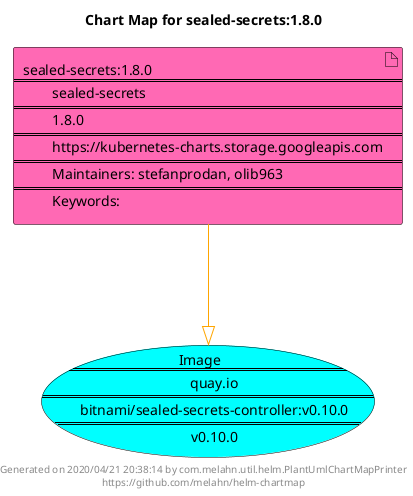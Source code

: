 @startuml
skinparam linetype ortho
skinparam backgroundColor white
skinparam usecaseBorderColor black
skinparam usecaseArrowColor LightSlateGray
skinparam artifactBorderColor black
skinparam artifactArrowColor LightSlateGray

title Chart Map for sealed-secrets:1.8.0

'There is one referenced Helm Chart
artifact "sealed-secrets:1.8.0\n====\n\tsealed-secrets\n====\n\t1.8.0\n====\n\thttps://kubernetes-charts.storage.googleapis.com\n====\n\tMaintainers: stefanprodan, olib963\n====\n\tKeywords: " as sealed_secrets_1_8_0 #HotPink

'There is one referenced Docker Image
usecase "Image\n====\n\tquay.io\n====\n\tbitnami/sealed-secrets-controller:v0.10.0\n====\n\tv0.10.0" as quay_io_bitnami_sealed_secrets_controller_v0_10_0 #Aqua

'Chart Dependencies
sealed_secrets_1_8_0--[#orange]-|>quay_io_bitnami_sealed_secrets_controller_v0_10_0

center footer Generated on 2020/04/21 20:38:14 by com.melahn.util.helm.PlantUmlChartMapPrinter\nhttps://github.com/melahn/helm-chartmap
@enduml

